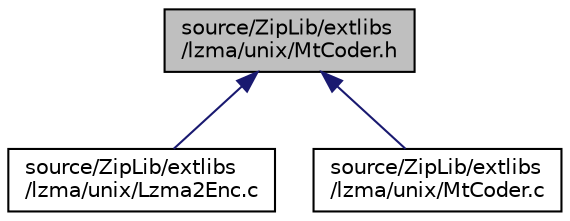 digraph "source/ZipLib/extlibs/lzma/unix/MtCoder.h"
{
 // LATEX_PDF_SIZE
  edge [fontname="Helvetica",fontsize="10",labelfontname="Helvetica",labelfontsize="10"];
  node [fontname="Helvetica",fontsize="10",shape=record];
  Node1 [label="source/ZipLib/extlibs\l/lzma/unix/MtCoder.h",height=0.2,width=0.4,color="black", fillcolor="grey75", style="filled", fontcolor="black",tooltip=" "];
  Node1 -> Node2 [dir="back",color="midnightblue",fontsize="10",style="solid"];
  Node2 [label="source/ZipLib/extlibs\l/lzma/unix/Lzma2Enc.c",height=0.2,width=0.4,color="black", fillcolor="white", style="filled",URL="$unix_2_lzma2_enc_8c.html",tooltip=" "];
  Node1 -> Node3 [dir="back",color="midnightblue",fontsize="10",style="solid"];
  Node3 [label="source/ZipLib/extlibs\l/lzma/unix/MtCoder.c",height=0.2,width=0.4,color="black", fillcolor="white", style="filled",URL="$unix_2_mt_coder_8c.html",tooltip=" "];
}
